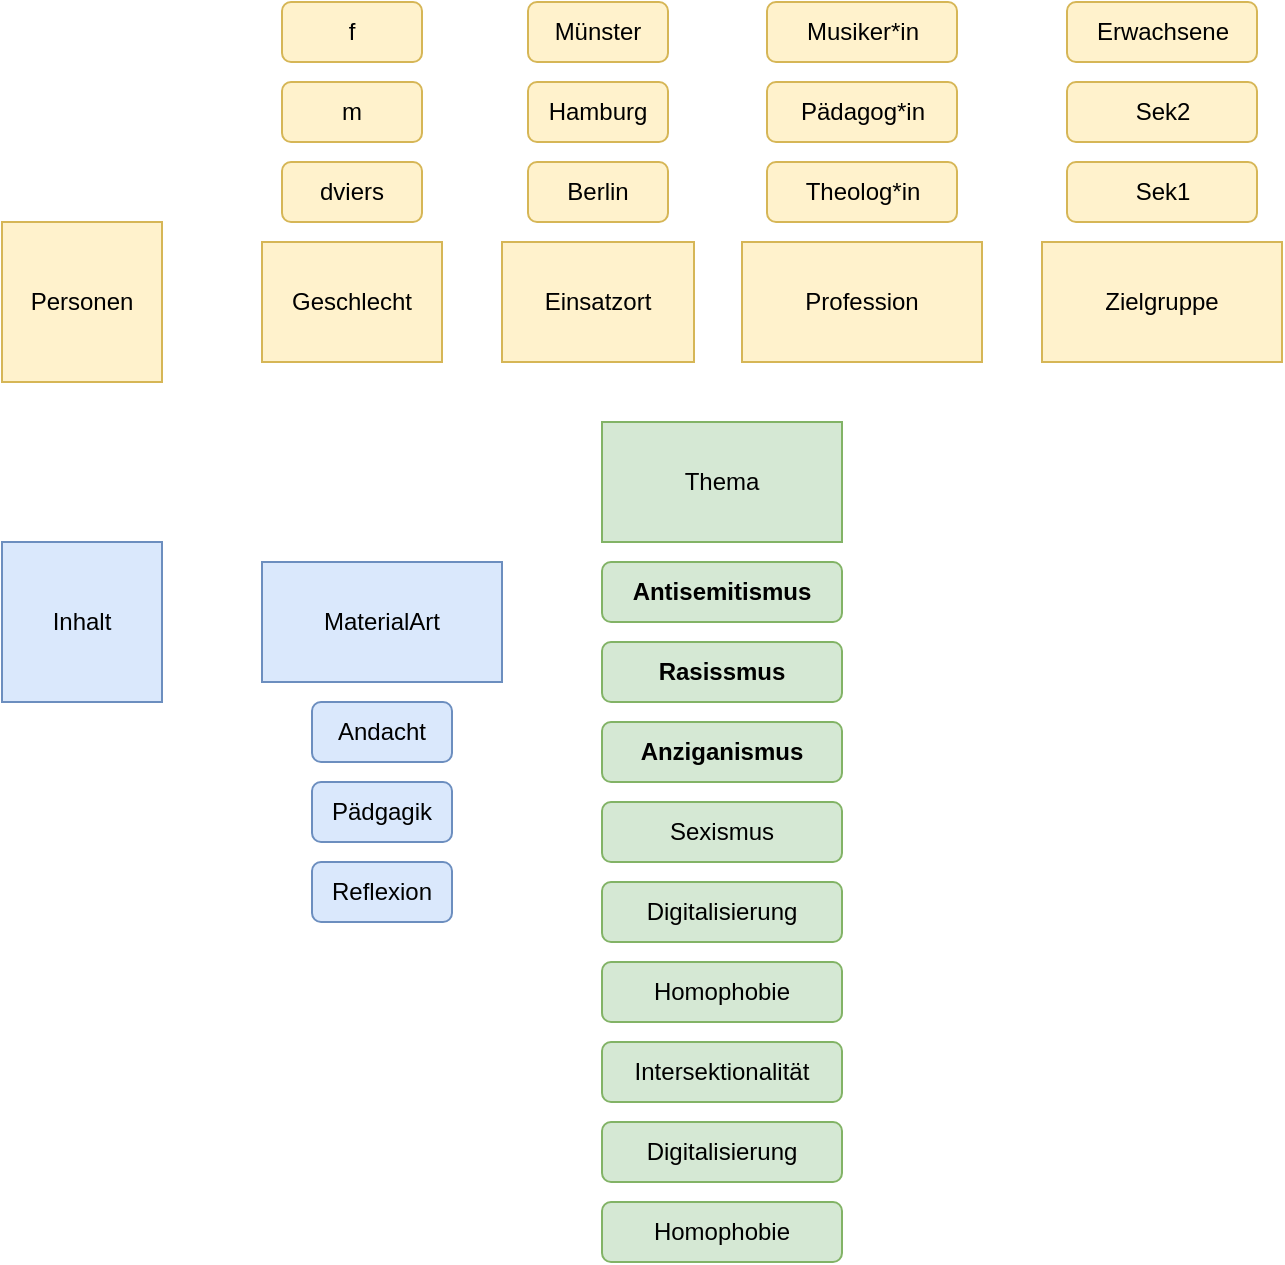<mxfile version="12.9.14" type="github"><diagram id="vkDm8yuSiqdQYIu3AHWu" name="Page-1"><mxGraphModel dx="1185" dy="641" grid="1" gridSize="10" guides="1" tooltips="1" connect="1" arrows="1" fold="1" page="1" pageScale="1" pageWidth="827" pageHeight="1169" math="0" shadow="0"><root><mxCell id="0"/><mxCell id="1" parent="0"/><mxCell id="Ti_JOpd2T_CDMf-D8d6Z-1" value="Personen" style="whiteSpace=wrap;html=1;aspect=fixed;fillColor=#fff2cc;strokeColor=#d6b656;" vertex="1" parent="1"><mxGeometry x="60" y="140" width="80" height="80" as="geometry"/></mxCell><mxCell id="Ti_JOpd2T_CDMf-D8d6Z-2" value="Inhalt" style="whiteSpace=wrap;html=1;aspect=fixed;fillColor=#dae8fc;strokeColor=#6c8ebf;" vertex="1" parent="1"><mxGeometry x="60" y="300" width="80" height="80" as="geometry"/></mxCell><mxCell id="Ti_JOpd2T_CDMf-D8d6Z-4" value="Geschlecht" style="rounded=0;whiteSpace=wrap;html=1;fillColor=#fff2cc;strokeColor=#d6b656;" vertex="1" parent="1"><mxGeometry x="190" y="150" width="90" height="60" as="geometry"/></mxCell><mxCell id="Ti_JOpd2T_CDMf-D8d6Z-5" value="MaterialArt" style="rounded=0;whiteSpace=wrap;html=1;fillColor=#dae8fc;strokeColor=#6c8ebf;" vertex="1" parent="1"><mxGeometry x="190" y="310" width="120" height="60" as="geometry"/></mxCell><mxCell id="Ti_JOpd2T_CDMf-D8d6Z-6" value="Einsatzort" style="rounded=0;whiteSpace=wrap;html=1;fillColor=#fff2cc;strokeColor=#d6b656;" vertex="1" parent="1"><mxGeometry x="310" y="150" width="96" height="60" as="geometry"/></mxCell><mxCell id="Ti_JOpd2T_CDMf-D8d6Z-7" value="Andacht" style="rounded=1;whiteSpace=wrap;html=1;fillColor=#dae8fc;strokeColor=#6c8ebf;" vertex="1" parent="1"><mxGeometry x="215" y="380" width="70" height="30" as="geometry"/></mxCell><mxCell id="Ti_JOpd2T_CDMf-D8d6Z-8" value="Pädgagik" style="rounded=1;whiteSpace=wrap;html=1;fillColor=#dae8fc;strokeColor=#6c8ebf;" vertex="1" parent="1"><mxGeometry x="215" y="420" width="70" height="30" as="geometry"/></mxCell><mxCell id="Ti_JOpd2T_CDMf-D8d6Z-9" value="Reflexion" style="rounded=1;whiteSpace=wrap;html=1;fillColor=#dae8fc;strokeColor=#6c8ebf;" vertex="1" parent="1"><mxGeometry x="215" y="460" width="70" height="30" as="geometry"/></mxCell><mxCell id="Ti_JOpd2T_CDMf-D8d6Z-11" value="f" style="rounded=1;whiteSpace=wrap;html=1;fillColor=#fff2cc;strokeColor=#d6b656;" vertex="1" parent="1"><mxGeometry x="200" y="30" width="70" height="30" as="geometry"/></mxCell><mxCell id="Ti_JOpd2T_CDMf-D8d6Z-12" value="m" style="rounded=1;whiteSpace=wrap;html=1;fillColor=#fff2cc;strokeColor=#d6b656;" vertex="1" parent="1"><mxGeometry x="200" y="70" width="70" height="30" as="geometry"/></mxCell><mxCell id="Ti_JOpd2T_CDMf-D8d6Z-13" value="dviers" style="rounded=1;whiteSpace=wrap;html=1;fillColor=#fff2cc;strokeColor=#d6b656;" vertex="1" parent="1"><mxGeometry x="200" y="110" width="70" height="30" as="geometry"/></mxCell><mxCell id="Ti_JOpd2T_CDMf-D8d6Z-14" value="Münster" style="rounded=1;whiteSpace=wrap;html=1;fillColor=#fff2cc;strokeColor=#d6b656;" vertex="1" parent="1"><mxGeometry x="323" y="30" width="70" height="30" as="geometry"/></mxCell><mxCell id="Ti_JOpd2T_CDMf-D8d6Z-15" value="Hamburg" style="rounded=1;whiteSpace=wrap;html=1;fillColor=#fff2cc;strokeColor=#d6b656;" vertex="1" parent="1"><mxGeometry x="323" y="70" width="70" height="30" as="geometry"/></mxCell><mxCell id="Ti_JOpd2T_CDMf-D8d6Z-16" value="Berlin" style="rounded=1;whiteSpace=wrap;html=1;fillColor=#fff2cc;strokeColor=#d6b656;" vertex="1" parent="1"><mxGeometry x="323" y="110" width="70" height="30" as="geometry"/></mxCell><mxCell id="Ti_JOpd2T_CDMf-D8d6Z-17" value="Profession" style="rounded=0;whiteSpace=wrap;html=1;fillColor=#fff2cc;strokeColor=#d6b656;" vertex="1" parent="1"><mxGeometry x="430" y="150" width="120" height="60" as="geometry"/></mxCell><mxCell id="Ti_JOpd2T_CDMf-D8d6Z-18" value="Musiker*in" style="rounded=1;whiteSpace=wrap;html=1;fillColor=#fff2cc;strokeColor=#d6b656;" vertex="1" parent="1"><mxGeometry x="442.5" y="30" width="95" height="30" as="geometry"/></mxCell><mxCell id="Ti_JOpd2T_CDMf-D8d6Z-19" value="Pädagog*in" style="rounded=1;whiteSpace=wrap;html=1;fillColor=#fff2cc;strokeColor=#d6b656;" vertex="1" parent="1"><mxGeometry x="442.5" y="70" width="95" height="30" as="geometry"/></mxCell><mxCell id="Ti_JOpd2T_CDMf-D8d6Z-20" value="Theolog*in" style="rounded=1;whiteSpace=wrap;html=1;fillColor=#fff2cc;strokeColor=#d6b656;" vertex="1" parent="1"><mxGeometry x="442.5" y="110" width="95" height="30" as="geometry"/></mxCell><mxCell id="Ti_JOpd2T_CDMf-D8d6Z-22" value="Zielgruppe" style="rounded=0;whiteSpace=wrap;html=1;fillColor=#fff2cc;strokeColor=#d6b656;" vertex="1" parent="1"><mxGeometry x="580" y="150" width="120" height="60" as="geometry"/></mxCell><mxCell id="Ti_JOpd2T_CDMf-D8d6Z-23" value="Erwachsene" style="rounded=1;whiteSpace=wrap;html=1;fillColor=#fff2cc;strokeColor=#d6b656;" vertex="1" parent="1"><mxGeometry x="592.5" y="30" width="95" height="30" as="geometry"/></mxCell><mxCell id="Ti_JOpd2T_CDMf-D8d6Z-24" value="Sek2" style="rounded=1;whiteSpace=wrap;html=1;fillColor=#fff2cc;strokeColor=#d6b656;" vertex="1" parent="1"><mxGeometry x="592.5" y="70" width="95" height="30" as="geometry"/></mxCell><mxCell id="Ti_JOpd2T_CDMf-D8d6Z-25" value="Sek1" style="rounded=1;whiteSpace=wrap;html=1;fillColor=#fff2cc;strokeColor=#d6b656;" vertex="1" parent="1"><mxGeometry x="592.5" y="110" width="95" height="30" as="geometry"/></mxCell><mxCell id="Ti_JOpd2T_CDMf-D8d6Z-26" value="Thema" style="rounded=0;whiteSpace=wrap;html=1;fillColor=#d5e8d4;strokeColor=#82b366;" vertex="1" parent="1"><mxGeometry x="360" y="240" width="120" height="60" as="geometry"/></mxCell><mxCell id="Ti_JOpd2T_CDMf-D8d6Z-27" value="Antisemitismus" style="rounded=1;whiteSpace=wrap;html=1;fillColor=#d5e8d4;strokeColor=#82b366;fontStyle=1" vertex="1" parent="1"><mxGeometry x="360" y="310" width="120" height="30" as="geometry"/></mxCell><mxCell id="Ti_JOpd2T_CDMf-D8d6Z-28" value="Rasissmus" style="rounded=1;whiteSpace=wrap;html=1;fillColor=#d5e8d4;strokeColor=#82b366;fontStyle=1" vertex="1" parent="1"><mxGeometry x="360" y="350" width="120" height="30" as="geometry"/></mxCell><mxCell id="Ti_JOpd2T_CDMf-D8d6Z-29" value="Anziganismus" style="rounded=1;whiteSpace=wrap;html=1;fillColor=#d5e8d4;strokeColor=#82b366;fontStyle=1" vertex="1" parent="1"><mxGeometry x="360" y="390" width="120" height="30" as="geometry"/></mxCell><mxCell id="Ti_JOpd2T_CDMf-D8d6Z-30" value="Sexismus" style="rounded=1;whiteSpace=wrap;html=1;fillColor=#d5e8d4;strokeColor=#82b366;" vertex="1" parent="1"><mxGeometry x="360" y="430" width="120" height="30" as="geometry"/></mxCell><mxCell id="Ti_JOpd2T_CDMf-D8d6Z-31" value="Digitalisierung" style="rounded=1;whiteSpace=wrap;html=1;fillColor=#d5e8d4;strokeColor=#82b366;" vertex="1" parent="1"><mxGeometry x="360" y="470" width="120" height="30" as="geometry"/></mxCell><mxCell id="Ti_JOpd2T_CDMf-D8d6Z-32" value="Homophobie" style="rounded=1;whiteSpace=wrap;html=1;fillColor=#d5e8d4;strokeColor=#82b366;" vertex="1" parent="1"><mxGeometry x="360" y="510" width="120" height="30" as="geometry"/></mxCell><mxCell id="Ti_JOpd2T_CDMf-D8d6Z-33" value="Intersektionalität" style="rounded=1;whiteSpace=wrap;html=1;fillColor=#d5e8d4;strokeColor=#82b366;" vertex="1" parent="1"><mxGeometry x="360" y="550" width="120" height="30" as="geometry"/></mxCell><mxCell id="Ti_JOpd2T_CDMf-D8d6Z-34" value="Digitalisierung" style="rounded=1;whiteSpace=wrap;html=1;fillColor=#d5e8d4;strokeColor=#82b366;" vertex="1" parent="1"><mxGeometry x="360" y="590" width="120" height="30" as="geometry"/></mxCell><mxCell id="Ti_JOpd2T_CDMf-D8d6Z-35" value="Homophobie" style="rounded=1;whiteSpace=wrap;html=1;fillColor=#d5e8d4;strokeColor=#82b366;" vertex="1" parent="1"><mxGeometry x="360" y="630" width="120" height="30" as="geometry"/></mxCell></root></mxGraphModel></diagram></mxfile>